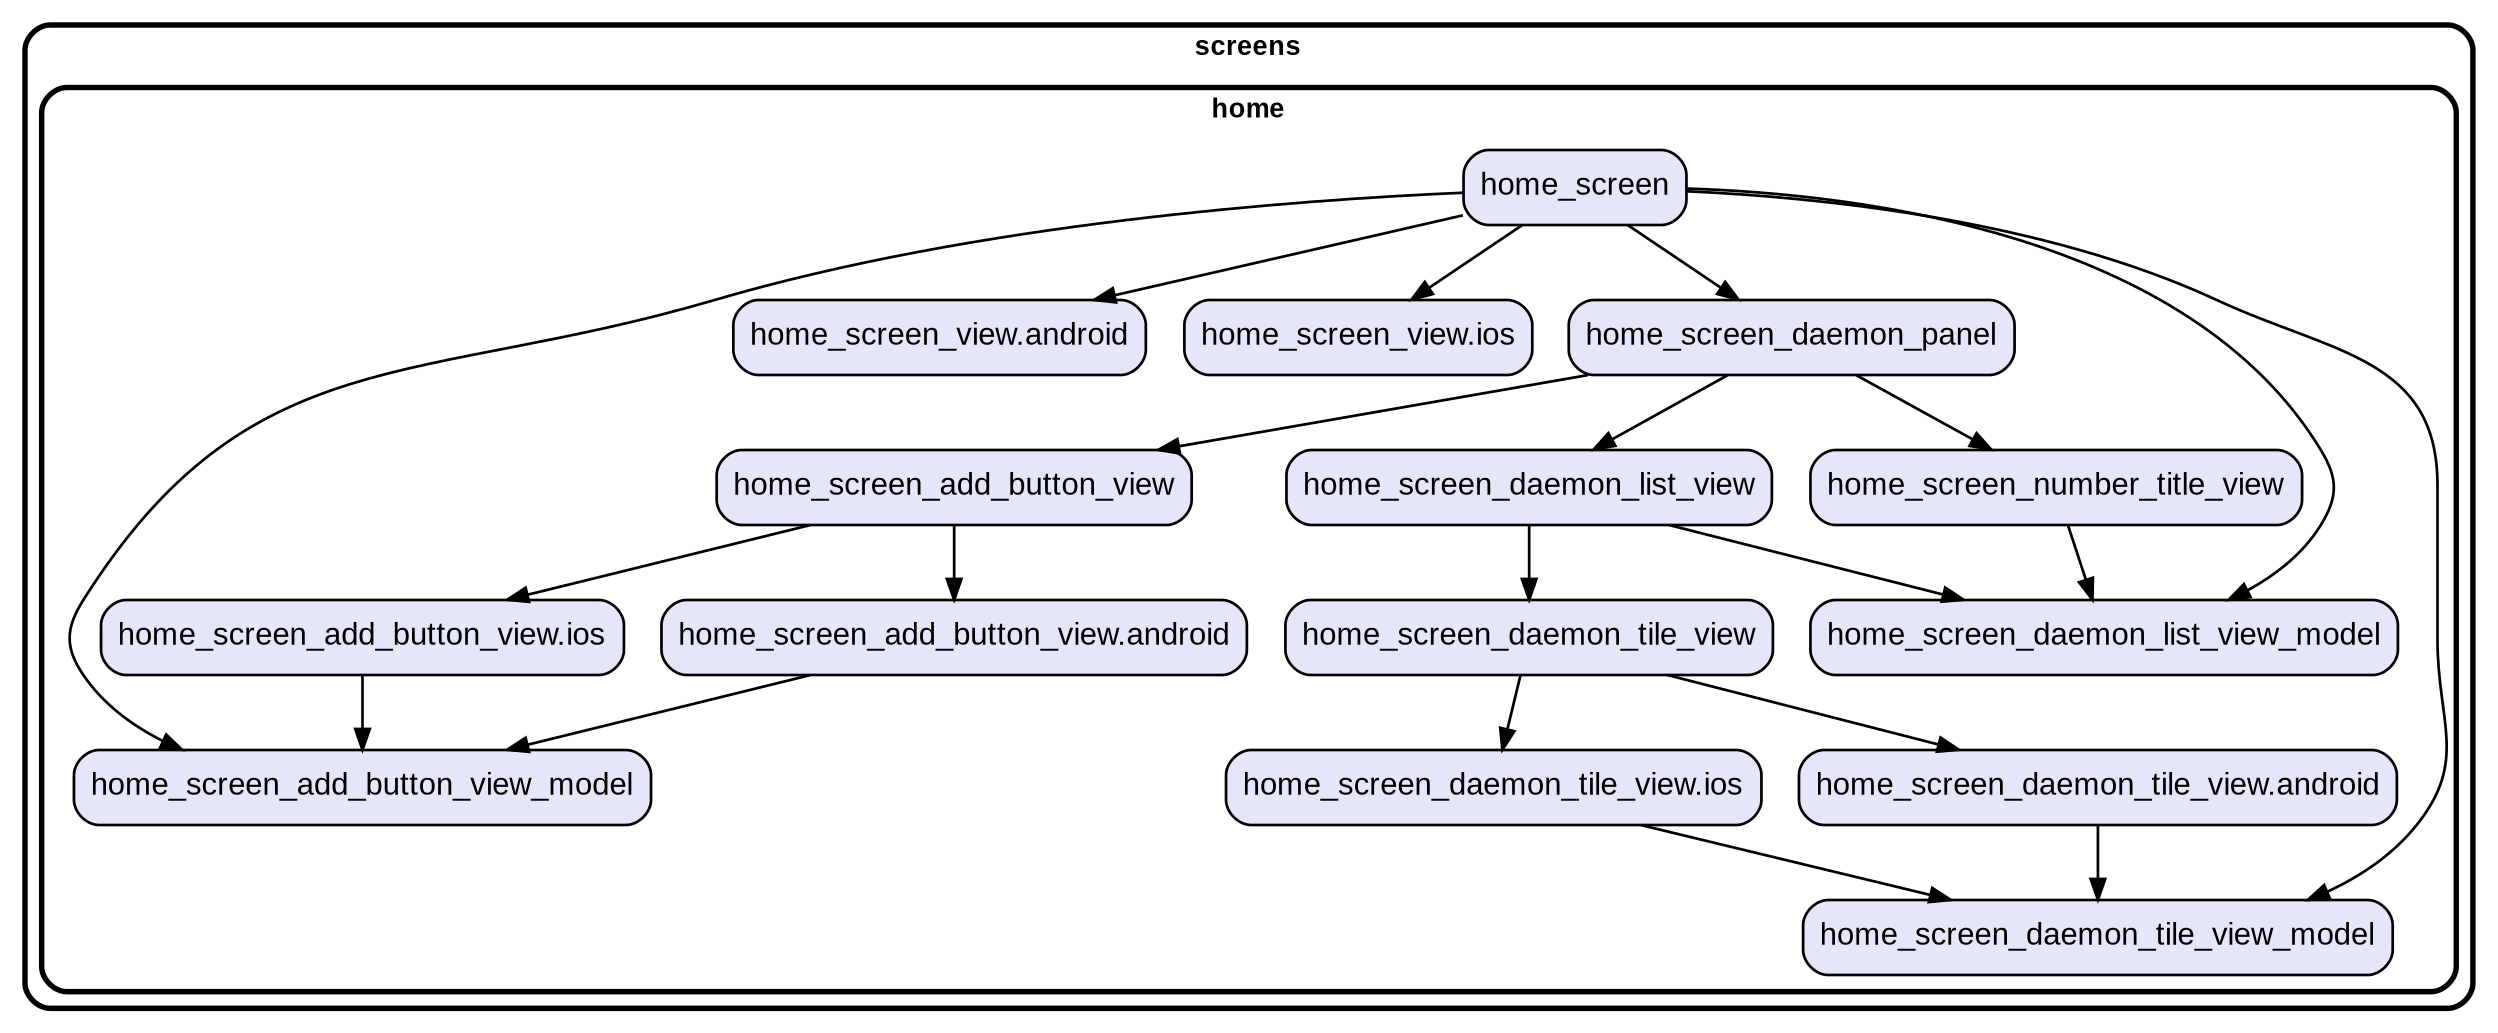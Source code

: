 digraph "" {
  graph [style=rounded fontname="Arial Black" fontsize=13 penwidth=2.6];
  node [shape=rect style="filled,rounded" fontname=Arial fontsize=15 fillcolor=Lavender penwidth=1.3];
  edge [penwidth=1.3];
  "/home/home_screen_daemon_tile_view.ios.dart" [label="home_screen_daemon_tile_view.ios"];
  "/home/home_screen_number_title_view.dart" [label="home_screen_number_title_view"];
  "/home/home_screen_add_button_view.dart" [label="home_screen_add_button_view"];
  "/home/home_screen_add_button_view_model.dart" [label="home_screen_add_button_view_model"];
  "/home/home_screen_add_button_view.android.dart" [label="home_screen_add_button_view.android"];
  "/home/home_screen_view.android.dart" [label="home_screen_view.android"];
  "/home/home_screen_view.ios.dart" [label="home_screen_view.ios"];
  "/home/home_screen_daemon_tile_view_model.dart" [label="home_screen_daemon_tile_view_model"];
  "/home/home_screen_daemon_panel.dart" [label="home_screen_daemon_panel"];
  "/home/home_screen_daemon_list_view_model.dart" [label="home_screen_daemon_list_view_model"];
  "/home/home_screen_daemon_tile_view.android.dart" [label="home_screen_daemon_tile_view.android"];
  "/home/home_screen_daemon_list_view.dart" [label="home_screen_daemon_list_view"];
  "/home/home_screen.dart" [label="home_screen"];
  "/home/home_screen_add_button_view.ios.dart" [label="home_screen_add_button_view.ios"];
  "/home/home_screen_daemon_tile_view.dart" [label="home_screen_daemon_tile_view"];
  subgraph "cluster~" {
    label="screens";
    subgraph "cluster~/home" {
      label="home";
      "/home/home_screen_daemon_tile_view.ios.dart";
      "/home/home_screen_number_title_view.dart";
      "/home/home_screen_add_button_view.dart";
      "/home/home_screen_add_button_view_model.dart";
      "/home/home_screen_add_button_view.android.dart";
      "/home/home_screen_view.android.dart";
      "/home/home_screen_view.ios.dart";
      "/home/home_screen_daemon_tile_view_model.dart";
      "/home/home_screen_daemon_panel.dart";
      "/home/home_screen_daemon_list_view_model.dart";
      "/home/home_screen_daemon_tile_view.android.dart";
      "/home/home_screen_daemon_list_view.dart";
      "/home/home_screen.dart";
      "/home/home_screen_add_button_view.ios.dart";
      "/home/home_screen_daemon_tile_view.dart";
    }
  }
  "/home/home_screen_daemon_tile_view.ios.dart" -> "/home/home_screen_daemon_tile_view_model.dart";
  "/home/home_screen_number_title_view.dart" -> "/home/home_screen_daemon_list_view_model.dart";
  "/home/home_screen_add_button_view.dart" -> "/home/home_screen_add_button_view.android.dart";
  "/home/home_screen_add_button_view.dart" -> "/home/home_screen_add_button_view.ios.dart";
  "/home/home_screen_add_button_view.android.dart" -> "/home/home_screen_add_button_view_model.dart";
  "/home/home_screen_daemon_panel.dart" -> "/home/home_screen_add_button_view.dart";
  "/home/home_screen_daemon_panel.dart" -> "/home/home_screen_daemon_list_view.dart";
  "/home/home_screen_daemon_panel.dart" -> "/home/home_screen_number_title_view.dart";
  "/home/home_screen_daemon_tile_view.android.dart" -> "/home/home_screen_daemon_tile_view_model.dart";
  "/home/home_screen_daemon_list_view.dart" -> "/home/home_screen_daemon_list_view_model.dart";
  "/home/home_screen_daemon_list_view.dart" -> "/home/home_screen_daemon_tile_view.dart";
  "/home/home_screen.dart" -> "/home/home_screen_add_button_view_model.dart";
  "/home/home_screen.dart" -> "/home/home_screen_daemon_list_view_model.dart";
  "/home/home_screen.dart" -> "/home/home_screen_daemon_panel.dart";
  "/home/home_screen.dart" -> "/home/home_screen_daemon_tile_view_model.dart";
  "/home/home_screen.dart" -> "/home/home_screen_view.android.dart";
  "/home/home_screen.dart" -> "/home/home_screen_view.ios.dart";
  "/home/home_screen_add_button_view.ios.dart" -> "/home/home_screen_add_button_view_model.dart";
  "/home/home_screen_daemon_tile_view.dart" -> "/home/home_screen_daemon_tile_view.android.dart";
  "/home/home_screen_daemon_tile_view.dart" -> "/home/home_screen_daemon_tile_view.ios.dart";
}
